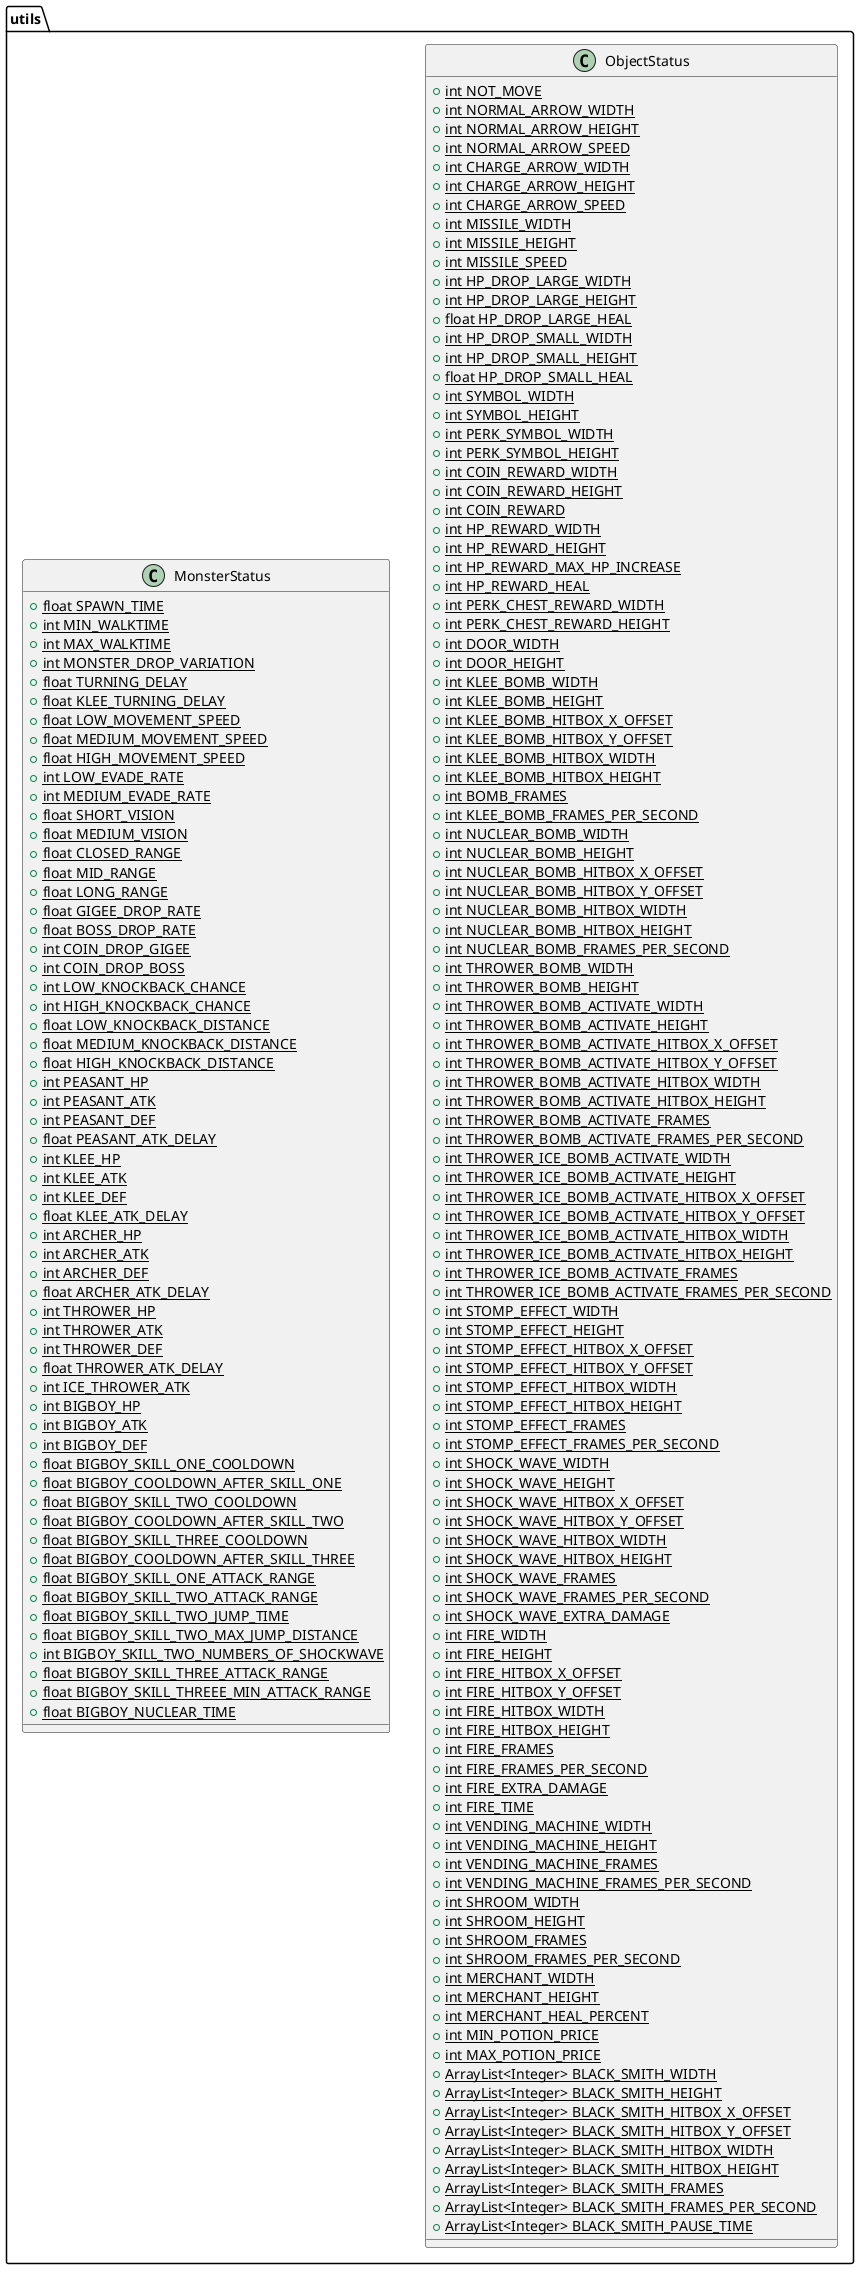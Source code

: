 @startuml
class utils.ObjectStatus {
+ {static} int NOT_MOVE
+ {static} int NORMAL_ARROW_WIDTH
+ {static} int NORMAL_ARROW_HEIGHT
+ {static} int NORMAL_ARROW_SPEED
+ {static} int CHARGE_ARROW_WIDTH
+ {static} int CHARGE_ARROW_HEIGHT
+ {static} int CHARGE_ARROW_SPEED
+ {static} int MISSILE_WIDTH
+ {static} int MISSILE_HEIGHT
+ {static} int MISSILE_SPEED
+ {static} int HP_DROP_LARGE_WIDTH
+ {static} int HP_DROP_LARGE_HEIGHT
+ {static} float HP_DROP_LARGE_HEAL
+ {static} int HP_DROP_SMALL_WIDTH
+ {static} int HP_DROP_SMALL_HEIGHT
+ {static} float HP_DROP_SMALL_HEAL
+ {static} int SYMBOL_WIDTH
+ {static} int SYMBOL_HEIGHT
+ {static} int PERK_SYMBOL_WIDTH
+ {static} int PERK_SYMBOL_HEIGHT
+ {static} int COIN_REWARD_WIDTH
+ {static} int COIN_REWARD_HEIGHT
+ {static} int COIN_REWARD
+ {static} int HP_REWARD_WIDTH
+ {static} int HP_REWARD_HEIGHT
+ {static} int HP_REWARD_MAX_HP_INCREASE
+ {static} int HP_REWARD_HEAL
+ {static} int PERK_CHEST_REWARD_WIDTH
+ {static} int PERK_CHEST_REWARD_HEIGHT
+ {static} int DOOR_WIDTH
+ {static} int DOOR_HEIGHT
+ {static} int KLEE_BOMB_WIDTH
+ {static} int KLEE_BOMB_HEIGHT
+ {static} int KLEE_BOMB_HITBOX_X_OFFSET
+ {static} int KLEE_BOMB_HITBOX_Y_OFFSET
+ {static} int KLEE_BOMB_HITBOX_WIDTH
+ {static} int KLEE_BOMB_HITBOX_HEIGHT
+ {static} int BOMB_FRAMES
+ {static} int KLEE_BOMB_FRAMES_PER_SECOND
+ {static} int NUCLEAR_BOMB_WIDTH
+ {static} int NUCLEAR_BOMB_HEIGHT
+ {static} int NUCLEAR_BOMB_HITBOX_X_OFFSET
+ {static} int NUCLEAR_BOMB_HITBOX_Y_OFFSET
+ {static} int NUCLEAR_BOMB_HITBOX_WIDTH
+ {static} int NUCLEAR_BOMB_HITBOX_HEIGHT
+ {static} int NUCLEAR_BOMB_FRAMES_PER_SECOND
+ {static} int THROWER_BOMB_WIDTH
+ {static} int THROWER_BOMB_HEIGHT
+ {static} int THROWER_BOMB_ACTIVATE_WIDTH
+ {static} int THROWER_BOMB_ACTIVATE_HEIGHT
+ {static} int THROWER_BOMB_ACTIVATE_HITBOX_X_OFFSET
+ {static} int THROWER_BOMB_ACTIVATE_HITBOX_Y_OFFSET
+ {static} int THROWER_BOMB_ACTIVATE_HITBOX_WIDTH
+ {static} int THROWER_BOMB_ACTIVATE_HITBOX_HEIGHT
+ {static} int THROWER_BOMB_ACTIVATE_FRAMES
+ {static} int THROWER_BOMB_ACTIVATE_FRAMES_PER_SECOND
+ {static} int THROWER_ICE_BOMB_ACTIVATE_WIDTH
+ {static} int THROWER_ICE_BOMB_ACTIVATE_HEIGHT
+ {static} int THROWER_ICE_BOMB_ACTIVATE_HITBOX_X_OFFSET
+ {static} int THROWER_ICE_BOMB_ACTIVATE_HITBOX_Y_OFFSET
+ {static} int THROWER_ICE_BOMB_ACTIVATE_HITBOX_WIDTH
+ {static} int THROWER_ICE_BOMB_ACTIVATE_HITBOX_HEIGHT
+ {static} int THROWER_ICE_BOMB_ACTIVATE_FRAMES
+ {static} int THROWER_ICE_BOMB_ACTIVATE_FRAMES_PER_SECOND
+ {static} int STOMP_EFFECT_WIDTH
+ {static} int STOMP_EFFECT_HEIGHT
+ {static} int STOMP_EFFECT_HITBOX_X_OFFSET
+ {static} int STOMP_EFFECT_HITBOX_Y_OFFSET
+ {static} int STOMP_EFFECT_HITBOX_WIDTH
+ {static} int STOMP_EFFECT_HITBOX_HEIGHT
+ {static} int STOMP_EFFECT_FRAMES
+ {static} int STOMP_EFFECT_FRAMES_PER_SECOND
+ {static} int SHOCK_WAVE_WIDTH
+ {static} int SHOCK_WAVE_HEIGHT
+ {static} int SHOCK_WAVE_HITBOX_X_OFFSET
+ {static} int SHOCK_WAVE_HITBOX_Y_OFFSET
+ {static} int SHOCK_WAVE_HITBOX_WIDTH
+ {static} int SHOCK_WAVE_HITBOX_HEIGHT
+ {static} int SHOCK_WAVE_FRAMES
+ {static} int SHOCK_WAVE_FRAMES_PER_SECOND
+ {static} int SHOCK_WAVE_EXTRA_DAMAGE
+ {static} int FIRE_WIDTH
+ {static} int FIRE_HEIGHT
+ {static} int FIRE_HITBOX_X_OFFSET
+ {static} int FIRE_HITBOX_Y_OFFSET
+ {static} int FIRE_HITBOX_WIDTH
+ {static} int FIRE_HITBOX_HEIGHT
+ {static} int FIRE_FRAMES
+ {static} int FIRE_FRAMES_PER_SECOND
+ {static} int FIRE_EXTRA_DAMAGE
+ {static} int FIRE_TIME
+ {static} int VENDING_MACHINE_WIDTH
+ {static} int VENDING_MACHINE_HEIGHT
+ {static} int VENDING_MACHINE_FRAMES
+ {static} int VENDING_MACHINE_FRAMES_PER_SECOND
+ {static} int SHROOM_WIDTH
+ {static} int SHROOM_HEIGHT
+ {static} int SHROOM_FRAMES
+ {static} int SHROOM_FRAMES_PER_SECOND
+ {static} int MERCHANT_WIDTH
+ {static} int MERCHANT_HEIGHT
+ {static} int MERCHANT_HEAL_PERCENT
+ {static} int MIN_POTION_PRICE
+ {static} int MAX_POTION_PRICE
+ {static} ArrayList<Integer> BLACK_SMITH_WIDTH
+ {static} ArrayList<Integer> BLACK_SMITH_HEIGHT
+ {static} ArrayList<Integer> BLACK_SMITH_HITBOX_X_OFFSET
+ {static} ArrayList<Integer> BLACK_SMITH_HITBOX_Y_OFFSET
+ {static} ArrayList<Integer> BLACK_SMITH_HITBOX_WIDTH
+ {static} ArrayList<Integer> BLACK_SMITH_HITBOX_HEIGHT
+ {static} ArrayList<Integer> BLACK_SMITH_FRAMES
+ {static} ArrayList<Integer> BLACK_SMITH_FRAMES_PER_SECOND
+ {static} ArrayList<Integer> BLACK_SMITH_PAUSE_TIME
}

class utils.MonsterStatus {
+ {static} float SPAWN_TIME
+ {static} int MIN_WALKTIME
+ {static} int MAX_WALKTIME
+ {static} int MONSTER_DROP_VARIATION
+ {static} float TURNING_DELAY
+ {static} float KLEE_TURNING_DELAY
+ {static} float LOW_MOVEMENT_SPEED
+ {static} float MEDIUM_MOVEMENT_SPEED
+ {static} float HIGH_MOVEMENT_SPEED
+ {static} int LOW_EVADE_RATE
+ {static} int MEDIUM_EVADE_RATE
+ {static} float SHORT_VISION
+ {static} float MEDIUM_VISION
+ {static} float CLOSED_RANGE
+ {static} float MID_RANGE
+ {static} float LONG_RANGE
+ {static} float GIGEE_DROP_RATE
+ {static} float BOSS_DROP_RATE
+ {static} int COIN_DROP_GIGEE
+ {static} int COIN_DROP_BOSS
+ {static} int LOW_KNOCKBACK_CHANCE
+ {static} int HIGH_KNOCKBACK_CHANCE
+ {static} float LOW_KNOCKBACK_DISTANCE
+ {static} float MEDIUM_KNOCKBACK_DISTANCE
+ {static} float HIGH_KNOCKBACK_DISTANCE
+ {static} int PEASANT_HP
+ {static} int PEASANT_ATK
+ {static} int PEASANT_DEF
+ {static} float PEASANT_ATK_DELAY
+ {static} int KLEE_HP
+ {static} int KLEE_ATK
+ {static} int KLEE_DEF
+ {static} float KLEE_ATK_DELAY
+ {static} int ARCHER_HP
+ {static} int ARCHER_ATK
+ {static} int ARCHER_DEF
+ {static} float ARCHER_ATK_DELAY
+ {static} int THROWER_HP
+ {static} int THROWER_ATK
+ {static} int THROWER_DEF
+ {static} float THROWER_ATK_DELAY
+ {static} int ICE_THROWER_ATK
+ {static} int BIGBOY_HP
+ {static} int BIGBOY_ATK
+ {static} int BIGBOY_DEF
+ {static} float BIGBOY_SKILL_ONE_COOLDOWN
+ {static} float BIGBOY_COOLDOWN_AFTER_SKILL_ONE
+ {static} float BIGBOY_SKILL_TWO_COOLDOWN
+ {static} float BIGBOY_COOLDOWN_AFTER_SKILL_TWO
+ {static} float BIGBOY_SKILL_THREE_COOLDOWN
+ {static} float BIGBOY_COOLDOWN_AFTER_SKILL_THREE
+ {static} float BIGBOY_SKILL_ONE_ATTACK_RANGE
+ {static} float BIGBOY_SKILL_TWO_ATTACK_RANGE
+ {static} float BIGBOY_SKILL_TWO_JUMP_TIME
+ {static} float BIGBOY_SKILL_TWO_MAX_JUMP_DISTANCE
+ {static} int BIGBOY_SKILL_TWO_NUMBERS_OF_SHOCKWAVE
+ {static} float BIGBOY_SKILL_THREE_ATTACK_RANGE
+ {static} float BIGBOY_SKILL_THREEE_MIN_ATTACK_RANGE
+ {static} float BIGBOY_NUCLEAR_TIME
}

@enduml